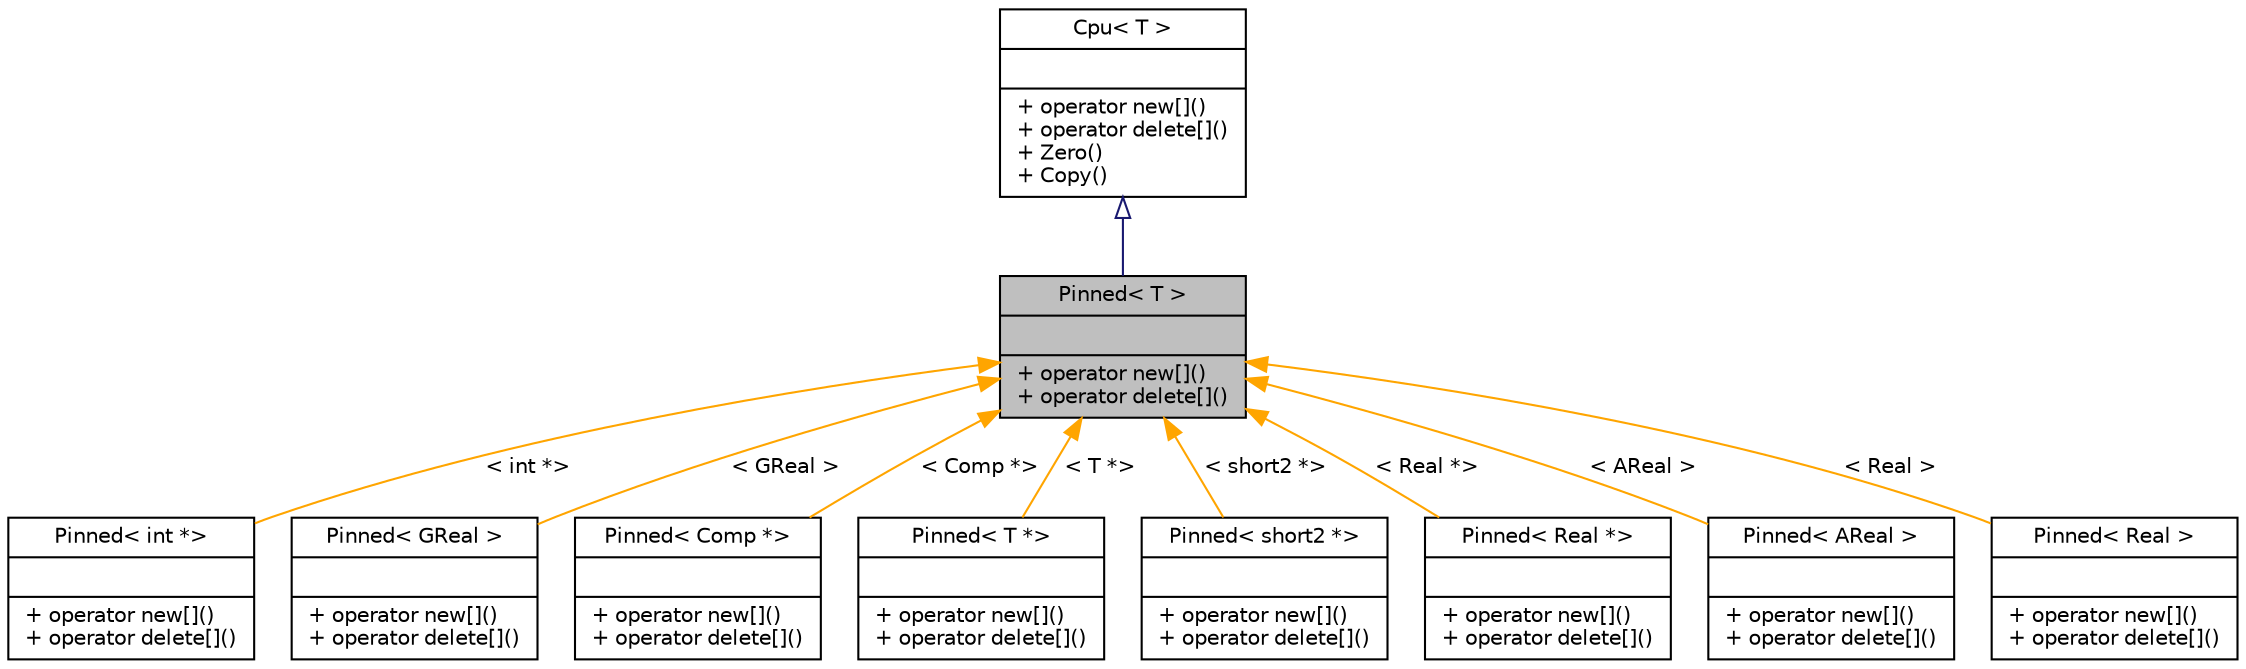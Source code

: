digraph "Pinned&lt; T &gt;"
{
 // INTERACTIVE_SVG=YES
  bgcolor="transparent";
  edge [fontname="Helvetica",fontsize="10",labelfontname="Helvetica",labelfontsize="10"];
  node [fontname="Helvetica",fontsize="10",shape=record];
  Node0 [label="{Pinned\< T \>\n||+ operator new[]()\l+ operator delete[]()\l}",height=0.2,width=0.4,color="black", fillcolor="grey75", style="filled", fontcolor="black"];
  Node1 -> Node0 [dir="back",color="midnightblue",fontsize="10",style="solid",arrowtail="onormal",fontname="Helvetica"];
  Node1 [label="{Cpu\< T \>\n||+ operator new[]()\l+ operator delete[]()\l+ Zero()\l+ Copy()\l}",height=0.2,width=0.4,color="black",URL="$class_cpu.html"];
  Node0 -> Node2 [dir="back",color="orange",fontsize="10",style="solid",label=" \< int *\>" ,fontname="Helvetica"];
  Node2 [label="{Pinned\< int *\>\n||+ operator new[]()\l+ operator delete[]()\l}",height=0.2,width=0.4,color="black",URL="$class_pinned.html"];
  Node0 -> Node3 [dir="back",color="orange",fontsize="10",style="solid",label=" \< GReal \>" ,fontname="Helvetica"];
  Node3 [label="{Pinned\< GReal \>\n||+ operator new[]()\l+ operator delete[]()\l}",height=0.2,width=0.4,color="black",URL="$class_pinned.html"];
  Node0 -> Node4 [dir="back",color="orange",fontsize="10",style="solid",label=" \< Comp *\>" ,fontname="Helvetica"];
  Node4 [label="{Pinned\< Comp *\>\n||+ operator new[]()\l+ operator delete[]()\l}",height=0.2,width=0.4,color="black",URL="$class_pinned.html"];
  Node0 -> Node5 [dir="back",color="orange",fontsize="10",style="solid",label=" \< T *\>" ,fontname="Helvetica"];
  Node5 [label="{Pinned\< T *\>\n||+ operator new[]()\l+ operator delete[]()\l}",height=0.2,width=0.4,color="black",URL="$class_pinned.html"];
  Node0 -> Node6 [dir="back",color="orange",fontsize="10",style="solid",label=" \< short2 *\>" ,fontname="Helvetica"];
  Node6 [label="{Pinned\< short2 *\>\n||+ operator new[]()\l+ operator delete[]()\l}",height=0.2,width=0.4,color="black",URL="$class_pinned.html"];
  Node0 -> Node7 [dir="back",color="orange",fontsize="10",style="solid",label=" \< Real *\>" ,fontname="Helvetica"];
  Node7 [label="{Pinned\< Real *\>\n||+ operator new[]()\l+ operator delete[]()\l}",height=0.2,width=0.4,color="black",URL="$class_pinned.html"];
  Node0 -> Node8 [dir="back",color="orange",fontsize="10",style="solid",label=" \< AReal \>" ,fontname="Helvetica"];
  Node8 [label="{Pinned\< AReal \>\n||+ operator new[]()\l+ operator delete[]()\l}",height=0.2,width=0.4,color="black",URL="$class_pinned.html"];
  Node0 -> Node9 [dir="back",color="orange",fontsize="10",style="solid",label=" \< Real \>" ,fontname="Helvetica"];
  Node9 [label="{Pinned\< Real \>\n||+ operator new[]()\l+ operator delete[]()\l}",height=0.2,width=0.4,color="black",URL="$class_pinned.html"];
}

